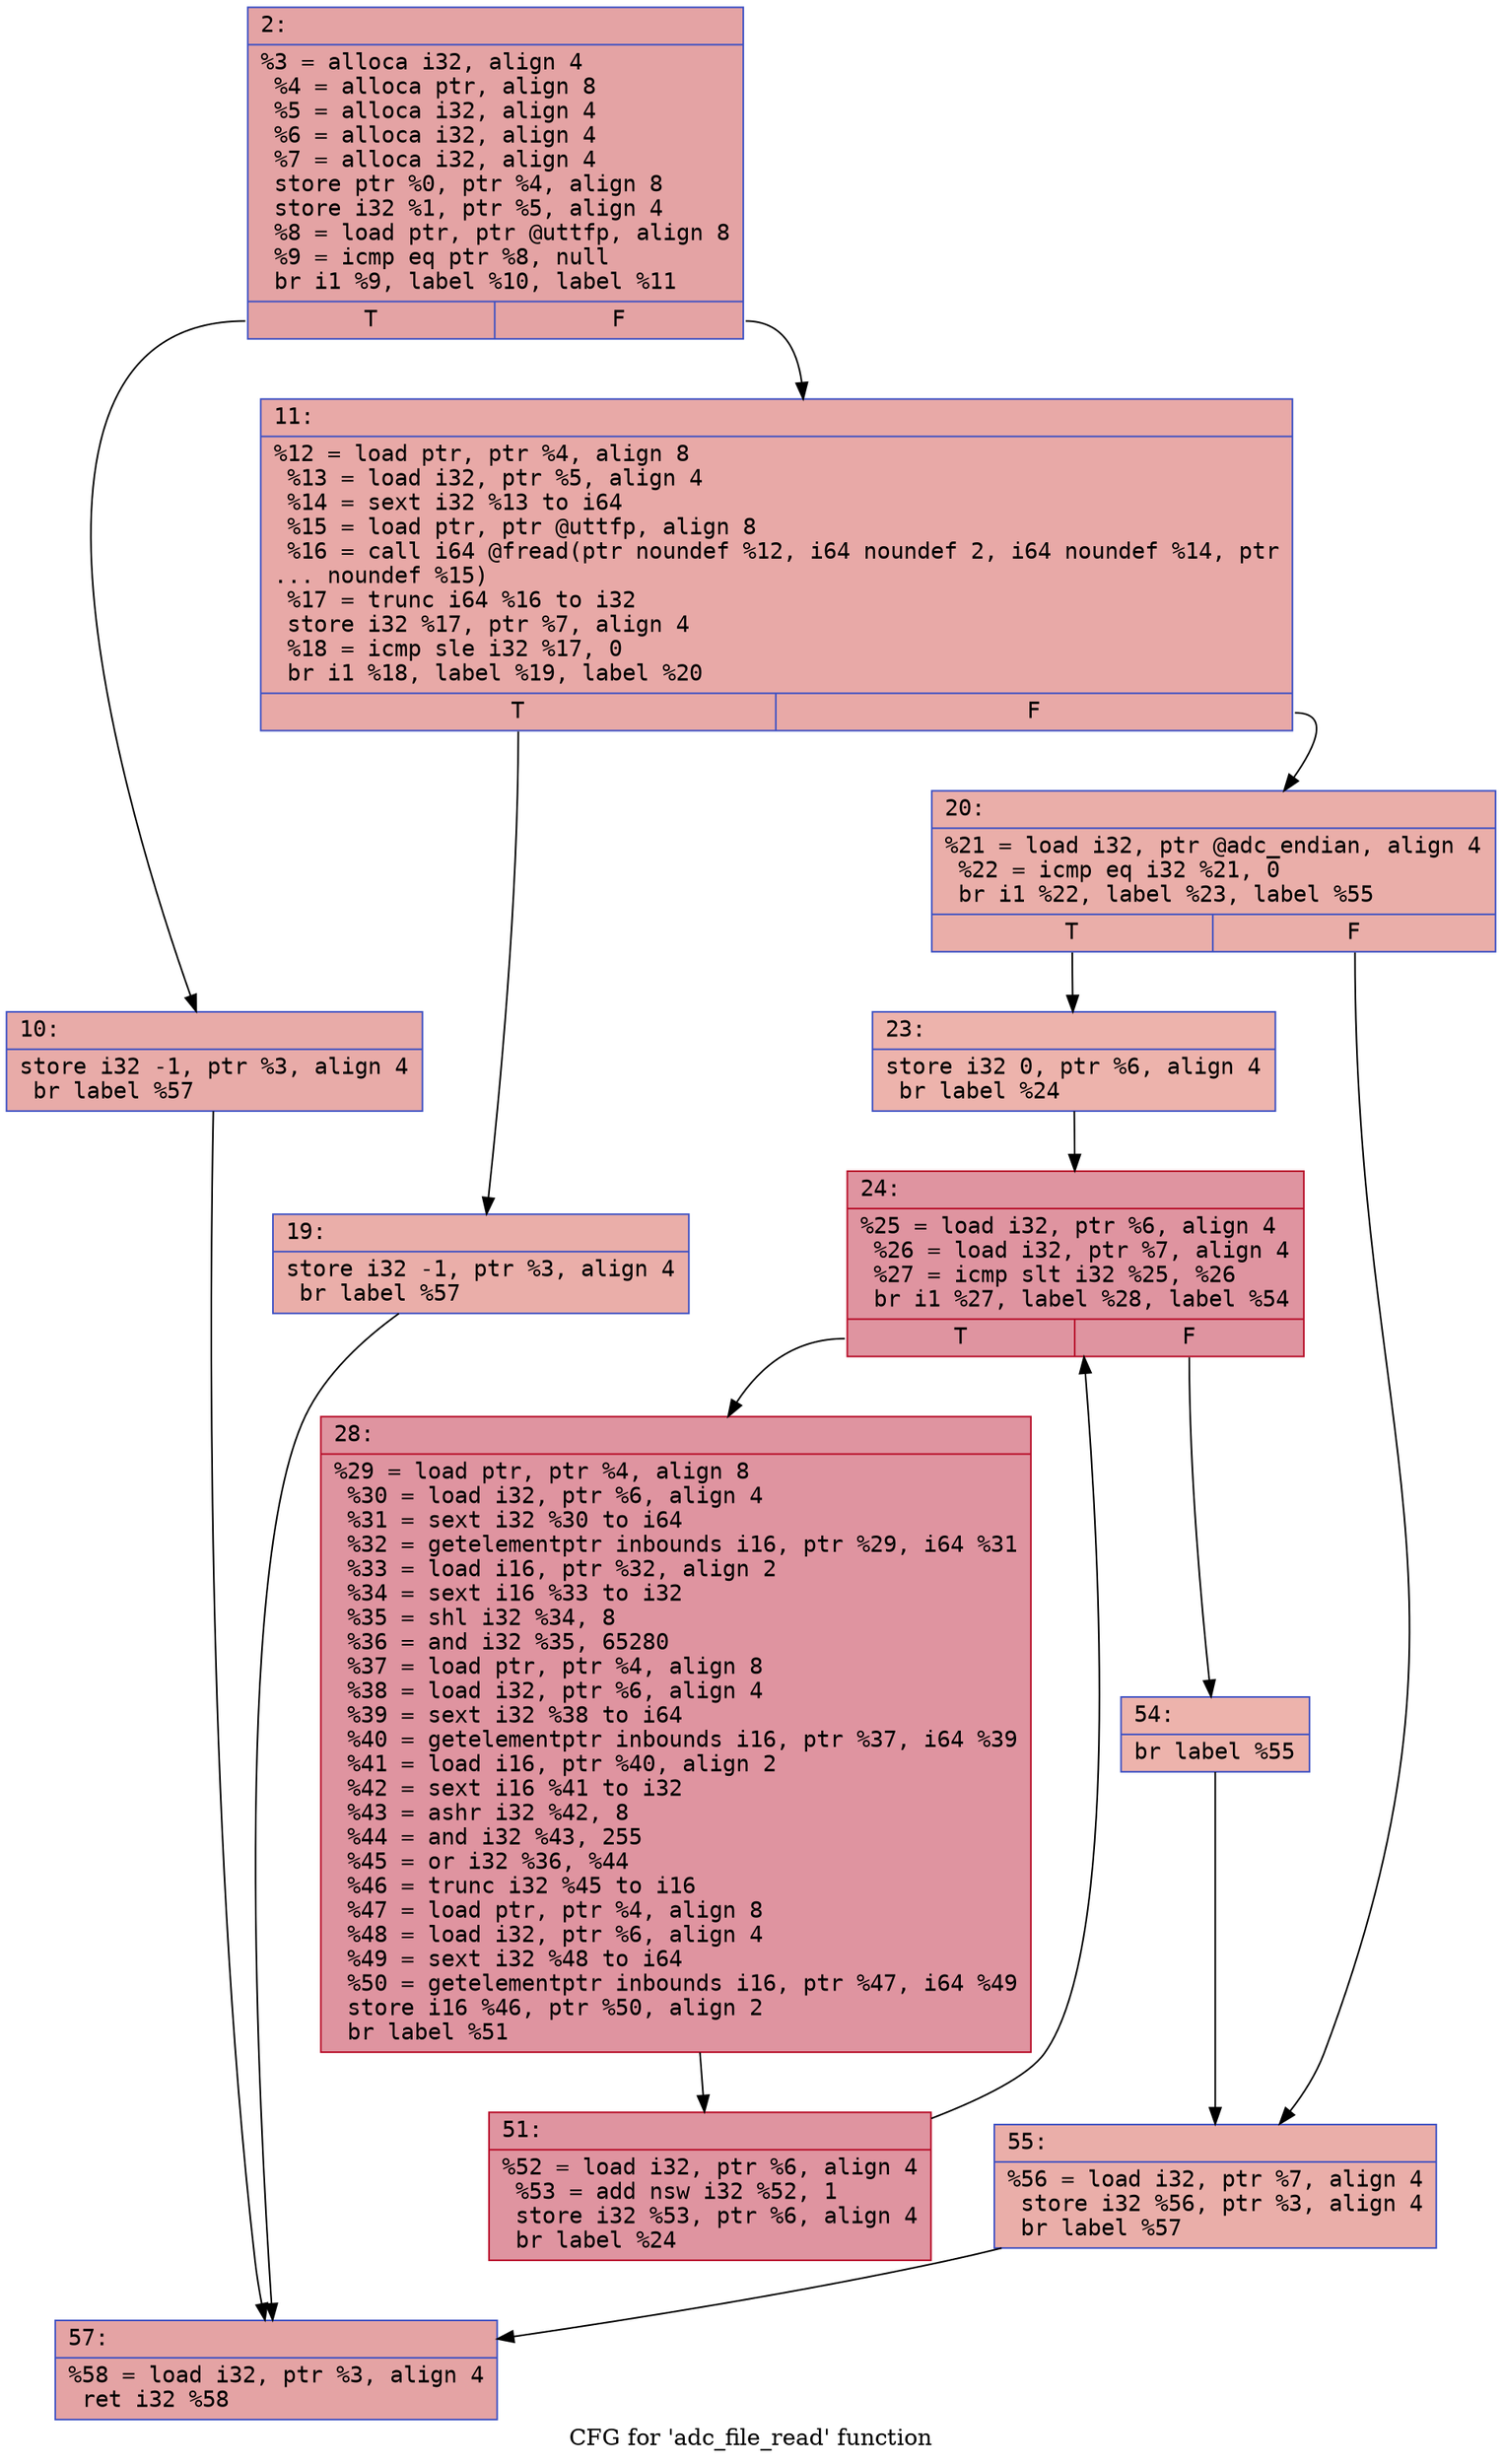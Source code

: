 digraph "CFG for 'adc_file_read' function" {
	label="CFG for 'adc_file_read' function";

	Node0x6000031e2670 [shape=record,color="#3d50c3ff", style=filled, fillcolor="#c32e3170" fontname="Courier",label="{2:\l|  %3 = alloca i32, align 4\l  %4 = alloca ptr, align 8\l  %5 = alloca i32, align 4\l  %6 = alloca i32, align 4\l  %7 = alloca i32, align 4\l  store ptr %0, ptr %4, align 8\l  store i32 %1, ptr %5, align 4\l  %8 = load ptr, ptr @uttfp, align 8\l  %9 = icmp eq ptr %8, null\l  br i1 %9, label %10, label %11\l|{<s0>T|<s1>F}}"];
	Node0x6000031e2670:s0 -> Node0x6000031e26c0[tooltip="2 -> 10\nProbability 37.50%" ];
	Node0x6000031e2670:s1 -> Node0x6000031e2710[tooltip="2 -> 11\nProbability 62.50%" ];
	Node0x6000031e26c0 [shape=record,color="#3d50c3ff", style=filled, fillcolor="#cc403a70" fontname="Courier",label="{10:\l|  store i32 -1, ptr %3, align 4\l  br label %57\l}"];
	Node0x6000031e26c0 -> Node0x6000031e29e0[tooltip="10 -> 57\nProbability 100.00%" ];
	Node0x6000031e2710 [shape=record,color="#3d50c3ff", style=filled, fillcolor="#ca3b3770" fontname="Courier",label="{11:\l|  %12 = load ptr, ptr %4, align 8\l  %13 = load i32, ptr %5, align 4\l  %14 = sext i32 %13 to i64\l  %15 = load ptr, ptr @uttfp, align 8\l  %16 = call i64 @fread(ptr noundef %12, i64 noundef 2, i64 noundef %14, ptr\l... noundef %15)\l  %17 = trunc i64 %16 to i32\l  store i32 %17, ptr %7, align 4\l  %18 = icmp sle i32 %17, 0\l  br i1 %18, label %19, label %20\l|{<s0>T|<s1>F}}"];
	Node0x6000031e2710:s0 -> Node0x6000031e2760[tooltip="11 -> 19\nProbability 50.00%" ];
	Node0x6000031e2710:s1 -> Node0x6000031e27b0[tooltip="11 -> 20\nProbability 50.00%" ];
	Node0x6000031e2760 [shape=record,color="#3d50c3ff", style=filled, fillcolor="#d0473d70" fontname="Courier",label="{19:\l|  store i32 -1, ptr %3, align 4\l  br label %57\l}"];
	Node0x6000031e2760 -> Node0x6000031e29e0[tooltip="19 -> 57\nProbability 100.00%" ];
	Node0x6000031e27b0 [shape=record,color="#3d50c3ff", style=filled, fillcolor="#d0473d70" fontname="Courier",label="{20:\l|  %21 = load i32, ptr @adc_endian, align 4\l  %22 = icmp eq i32 %21, 0\l  br i1 %22, label %23, label %55\l|{<s0>T|<s1>F}}"];
	Node0x6000031e27b0:s0 -> Node0x6000031e2800[tooltip="20 -> 23\nProbability 37.50%" ];
	Node0x6000031e27b0:s1 -> Node0x6000031e2990[tooltip="20 -> 55\nProbability 62.50%" ];
	Node0x6000031e2800 [shape=record,color="#3d50c3ff", style=filled, fillcolor="#d6524470" fontname="Courier",label="{23:\l|  store i32 0, ptr %6, align 4\l  br label %24\l}"];
	Node0x6000031e2800 -> Node0x6000031e2850[tooltip="23 -> 24\nProbability 100.00%" ];
	Node0x6000031e2850 [shape=record,color="#b70d28ff", style=filled, fillcolor="#b70d2870" fontname="Courier",label="{24:\l|  %25 = load i32, ptr %6, align 4\l  %26 = load i32, ptr %7, align 4\l  %27 = icmp slt i32 %25, %26\l  br i1 %27, label %28, label %54\l|{<s0>T|<s1>F}}"];
	Node0x6000031e2850:s0 -> Node0x6000031e28a0[tooltip="24 -> 28\nProbability 96.88%" ];
	Node0x6000031e2850:s1 -> Node0x6000031e2940[tooltip="24 -> 54\nProbability 3.12%" ];
	Node0x6000031e28a0 [shape=record,color="#b70d28ff", style=filled, fillcolor="#b70d2870" fontname="Courier",label="{28:\l|  %29 = load ptr, ptr %4, align 8\l  %30 = load i32, ptr %6, align 4\l  %31 = sext i32 %30 to i64\l  %32 = getelementptr inbounds i16, ptr %29, i64 %31\l  %33 = load i16, ptr %32, align 2\l  %34 = sext i16 %33 to i32\l  %35 = shl i32 %34, 8\l  %36 = and i32 %35, 65280\l  %37 = load ptr, ptr %4, align 8\l  %38 = load i32, ptr %6, align 4\l  %39 = sext i32 %38 to i64\l  %40 = getelementptr inbounds i16, ptr %37, i64 %39\l  %41 = load i16, ptr %40, align 2\l  %42 = sext i16 %41 to i32\l  %43 = ashr i32 %42, 8\l  %44 = and i32 %43, 255\l  %45 = or i32 %36, %44\l  %46 = trunc i32 %45 to i16\l  %47 = load ptr, ptr %4, align 8\l  %48 = load i32, ptr %6, align 4\l  %49 = sext i32 %48 to i64\l  %50 = getelementptr inbounds i16, ptr %47, i64 %49\l  store i16 %46, ptr %50, align 2\l  br label %51\l}"];
	Node0x6000031e28a0 -> Node0x6000031e28f0[tooltip="28 -> 51\nProbability 100.00%" ];
	Node0x6000031e28f0 [shape=record,color="#b70d28ff", style=filled, fillcolor="#b70d2870" fontname="Courier",label="{51:\l|  %52 = load i32, ptr %6, align 4\l  %53 = add nsw i32 %52, 1\l  store i32 %53, ptr %6, align 4\l  br label %24\l}"];
	Node0x6000031e28f0 -> Node0x6000031e2850[tooltip="51 -> 24\nProbability 100.00%" ];
	Node0x6000031e2940 [shape=record,color="#3d50c3ff", style=filled, fillcolor="#d6524470" fontname="Courier",label="{54:\l|  br label %55\l}"];
	Node0x6000031e2940 -> Node0x6000031e2990[tooltip="54 -> 55\nProbability 100.00%" ];
	Node0x6000031e2990 [shape=record,color="#3d50c3ff", style=filled, fillcolor="#d0473d70" fontname="Courier",label="{55:\l|  %56 = load i32, ptr %7, align 4\l  store i32 %56, ptr %3, align 4\l  br label %57\l}"];
	Node0x6000031e2990 -> Node0x6000031e29e0[tooltip="55 -> 57\nProbability 100.00%" ];
	Node0x6000031e29e0 [shape=record,color="#3d50c3ff", style=filled, fillcolor="#c32e3170" fontname="Courier",label="{57:\l|  %58 = load i32, ptr %3, align 4\l  ret i32 %58\l}"];
}
